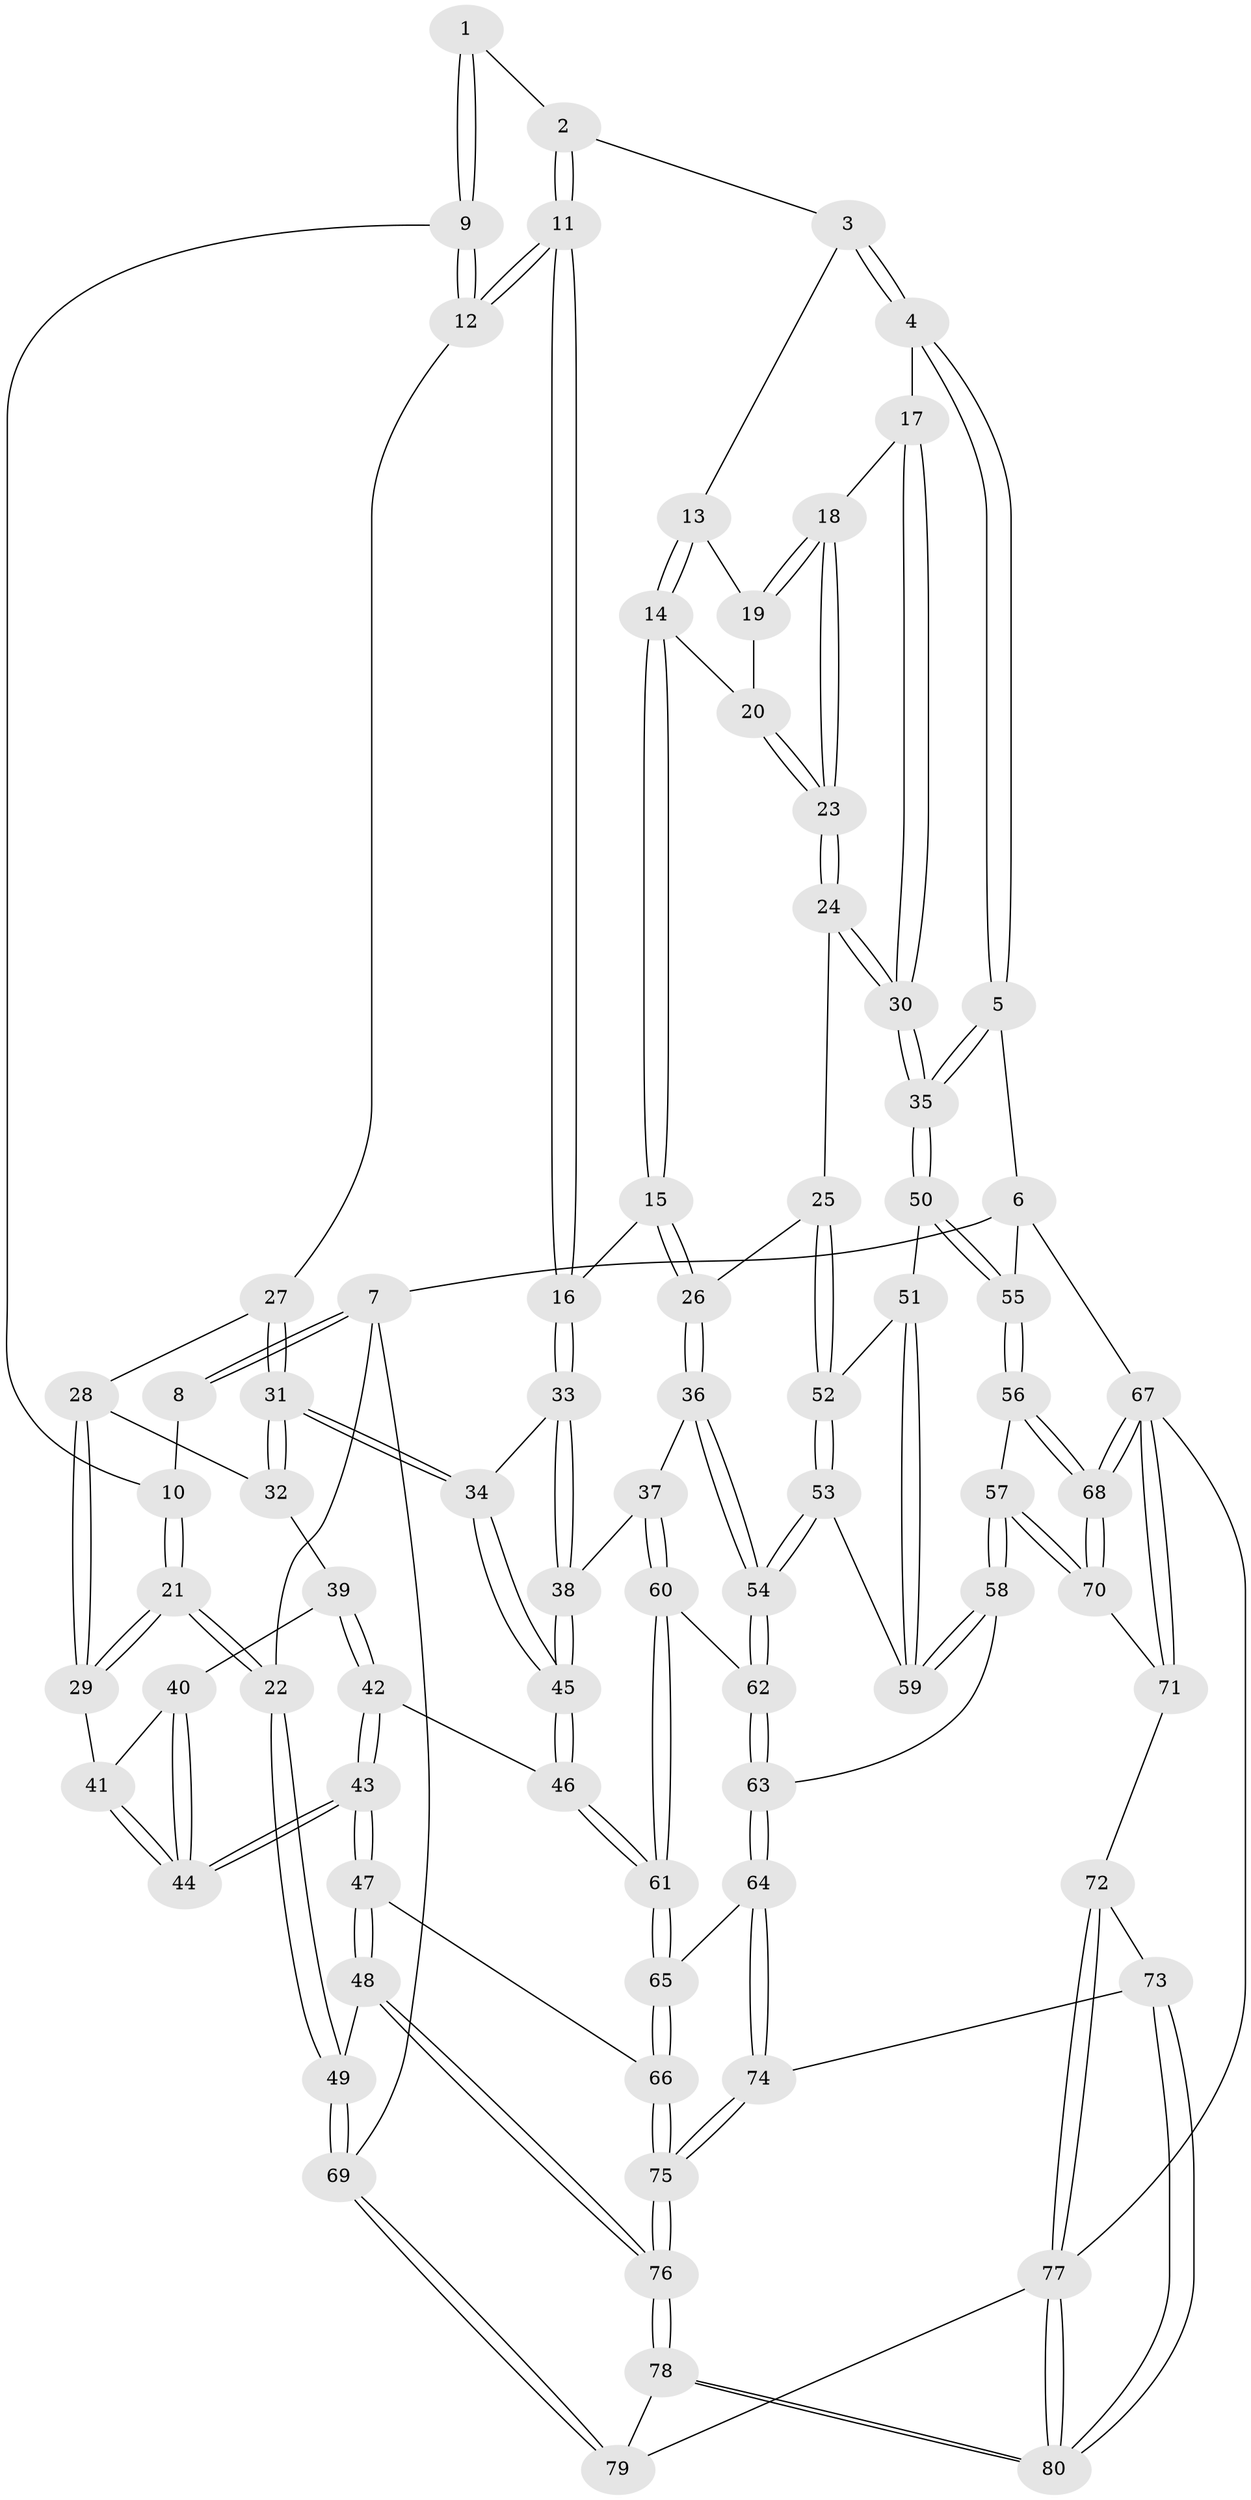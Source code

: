 // coarse degree distribution, {3: 0.7719298245614035, 2: 0.07017543859649122, 4: 0.15789473684210525}
// Generated by graph-tools (version 1.1) at 2025/38/03/04/25 23:38:36]
// undirected, 80 vertices, 196 edges
graph export_dot {
  node [color=gray90,style=filled];
  1 [pos="+0.24546879148610778+0"];
  2 [pos="+0.36252795786294995+0"];
  3 [pos="+0.5989993177410091+0"];
  4 [pos="+1+0"];
  5 [pos="+1+0"];
  6 [pos="+1+0"];
  7 [pos="+0+0"];
  8 [pos="+0+0"];
  9 [pos="+0.22330668630796038+0.10599523549839988"];
  10 [pos="+0.09745474981736574+0.11037424394892444"];
  11 [pos="+0.41497862764538673+0.16422323901693972"];
  12 [pos="+0.22999257505489462+0.12011747235880305"];
  13 [pos="+0.5791641943712769+0"];
  14 [pos="+0.5060665047688538+0.11219091074727479"];
  15 [pos="+0.44193547441515646+0.17699455176578058"];
  16 [pos="+0.42791180964809206+0.1760817117865679"];
  17 [pos="+0.8089350830258281+0.10925962338222446"];
  18 [pos="+0.7381760480751871+0.13669863681945243"];
  19 [pos="+0.6282221177850784+0.08507138387980259"];
  20 [pos="+0.6128345865872405+0.15575502778452172"];
  21 [pos="+0+0.18959337528909734"];
  22 [pos="+0+0.1772484555741371"];
  23 [pos="+0.6322546547155783+0.2597288368577977"];
  24 [pos="+0.6301299476236991+0.26535771260968116"];
  25 [pos="+0.6212383955961952+0.27185828786354144"];
  26 [pos="+0.5744689191796252+0.28775888651136483"];
  27 [pos="+0.2208113285040496+0.15379695610596328"];
  28 [pos="+0.12693669347338374+0.20866570267082987"];
  29 [pos="+0.03725900011018724+0.23480646067048824"];
  30 [pos="+0.823653674535833+0.30992038163239555"];
  31 [pos="+0.23464530974542963+0.27571413174519693"];
  32 [pos="+0.16760649099470748+0.2758395204908887"];
  33 [pos="+0.4004408596508277+0.2206602446614562"];
  34 [pos="+0.2726071372466483+0.3350911041840742"];
  35 [pos="+0.8443138405279246+0.33469019669998284"];
  36 [pos="+0.5380098693584411+0.3752321939693004"];
  37 [pos="+0.504091713459115+0.4032215233334432"];
  38 [pos="+0.429621624941238+0.38141519983142547"];
  39 [pos="+0.12405547818518146+0.28685688924926217"];
  40 [pos="+0.11820771784607832+0.285558099857476"];
  41 [pos="+0.042730865069336856+0.2406447001781624"];
  42 [pos="+0.20611086338888052+0.48731122964754875"];
  43 [pos="+0.10671091831655109+0.5681605626860902"];
  44 [pos="+0.08872267578128483+0.39686854474168054"];
  45 [pos="+0.27180864416034733+0.39610205131949416"];
  46 [pos="+0.22963579156396077+0.47198851945425424"];
  47 [pos="+0.03880147177241102+0.6448746521601029"];
  48 [pos="+0.029551653213577344+0.6493746632583695"];
  49 [pos="+0+0.6583369840859918"];
  50 [pos="+0.8501076537546722+0.34568047308138244"];
  51 [pos="+0.8387937368958185+0.3588569017156029"];
  52 [pos="+0.7141635646162036+0.42375929434430665"];
  53 [pos="+0.6826551081362866+0.4797395248767642"];
  54 [pos="+0.6799762108503721+0.4832862420286312"];
  55 [pos="+1+0.4334848128190422"];
  56 [pos="+1+0.6107773400195651"];
  57 [pos="+0.9256904694729051+0.6769822966033833"];
  58 [pos="+0.8301186602228164+0.6557486655750746"];
  59 [pos="+0.816499355248808+0.47089458843031773"];
  60 [pos="+0.4914726553669606+0.48493710421697617"];
  61 [pos="+0.4528789850942607+0.5580796770922577"];
  62 [pos="+0.6781993401674562+0.5385932946874827"];
  63 [pos="+0.7100018741606774+0.6593748509270768"];
  64 [pos="+0.6585739948038641+0.6975154854464933"];
  65 [pos="+0.48420626925238414+0.6694255351193443"];
  66 [pos="+0.39978225858291444+0.7398917486982599"];
  67 [pos="+1+1"];
  68 [pos="+1+1"];
  69 [pos="+0+0.7349649465868209"];
  70 [pos="+0.8766863982611195+0.8671695039907039"];
  71 [pos="+0.8757535884380242+0.8694829862285761"];
  72 [pos="+0.8702069562125583+0.8793999257849491"];
  73 [pos="+0.6862489564338534+0.911349686662949"];
  74 [pos="+0.6522735710501756+0.8736644103466714"];
  75 [pos="+0.41110012460496675+0.9666984794631581"];
  76 [pos="+0.32288162368272694+1"];
  77 [pos="+0.9731990551275109+1"];
  78 [pos="+0.3222109357633969+1"];
  79 [pos="+0.2917722992190602+1"];
  80 [pos="+0.7557645801671778+1"];
  1 -- 2;
  1 -- 9;
  1 -- 9;
  2 -- 3;
  2 -- 11;
  2 -- 11;
  3 -- 4;
  3 -- 4;
  3 -- 13;
  4 -- 5;
  4 -- 5;
  4 -- 17;
  5 -- 6;
  5 -- 35;
  5 -- 35;
  6 -- 7;
  6 -- 55;
  6 -- 67;
  7 -- 8;
  7 -- 8;
  7 -- 22;
  7 -- 69;
  8 -- 10;
  9 -- 10;
  9 -- 12;
  9 -- 12;
  10 -- 21;
  10 -- 21;
  11 -- 12;
  11 -- 12;
  11 -- 16;
  11 -- 16;
  12 -- 27;
  13 -- 14;
  13 -- 14;
  13 -- 19;
  14 -- 15;
  14 -- 15;
  14 -- 20;
  15 -- 16;
  15 -- 26;
  15 -- 26;
  16 -- 33;
  16 -- 33;
  17 -- 18;
  17 -- 30;
  17 -- 30;
  18 -- 19;
  18 -- 19;
  18 -- 23;
  18 -- 23;
  19 -- 20;
  20 -- 23;
  20 -- 23;
  21 -- 22;
  21 -- 22;
  21 -- 29;
  21 -- 29;
  22 -- 49;
  22 -- 49;
  23 -- 24;
  23 -- 24;
  24 -- 25;
  24 -- 30;
  24 -- 30;
  25 -- 26;
  25 -- 52;
  25 -- 52;
  26 -- 36;
  26 -- 36;
  27 -- 28;
  27 -- 31;
  27 -- 31;
  28 -- 29;
  28 -- 29;
  28 -- 32;
  29 -- 41;
  30 -- 35;
  30 -- 35;
  31 -- 32;
  31 -- 32;
  31 -- 34;
  31 -- 34;
  32 -- 39;
  33 -- 34;
  33 -- 38;
  33 -- 38;
  34 -- 45;
  34 -- 45;
  35 -- 50;
  35 -- 50;
  36 -- 37;
  36 -- 54;
  36 -- 54;
  37 -- 38;
  37 -- 60;
  37 -- 60;
  38 -- 45;
  38 -- 45;
  39 -- 40;
  39 -- 42;
  39 -- 42;
  40 -- 41;
  40 -- 44;
  40 -- 44;
  41 -- 44;
  41 -- 44;
  42 -- 43;
  42 -- 43;
  42 -- 46;
  43 -- 44;
  43 -- 44;
  43 -- 47;
  43 -- 47;
  45 -- 46;
  45 -- 46;
  46 -- 61;
  46 -- 61;
  47 -- 48;
  47 -- 48;
  47 -- 66;
  48 -- 49;
  48 -- 76;
  48 -- 76;
  49 -- 69;
  49 -- 69;
  50 -- 51;
  50 -- 55;
  50 -- 55;
  51 -- 52;
  51 -- 59;
  51 -- 59;
  52 -- 53;
  52 -- 53;
  53 -- 54;
  53 -- 54;
  53 -- 59;
  54 -- 62;
  54 -- 62;
  55 -- 56;
  55 -- 56;
  56 -- 57;
  56 -- 68;
  56 -- 68;
  57 -- 58;
  57 -- 58;
  57 -- 70;
  57 -- 70;
  58 -- 59;
  58 -- 59;
  58 -- 63;
  60 -- 61;
  60 -- 61;
  60 -- 62;
  61 -- 65;
  61 -- 65;
  62 -- 63;
  62 -- 63;
  63 -- 64;
  63 -- 64;
  64 -- 65;
  64 -- 74;
  64 -- 74;
  65 -- 66;
  65 -- 66;
  66 -- 75;
  66 -- 75;
  67 -- 68;
  67 -- 68;
  67 -- 71;
  67 -- 71;
  67 -- 77;
  68 -- 70;
  68 -- 70;
  69 -- 79;
  69 -- 79;
  70 -- 71;
  71 -- 72;
  72 -- 73;
  72 -- 77;
  72 -- 77;
  73 -- 74;
  73 -- 80;
  73 -- 80;
  74 -- 75;
  74 -- 75;
  75 -- 76;
  75 -- 76;
  76 -- 78;
  76 -- 78;
  77 -- 80;
  77 -- 80;
  77 -- 79;
  78 -- 79;
  78 -- 80;
  78 -- 80;
}

